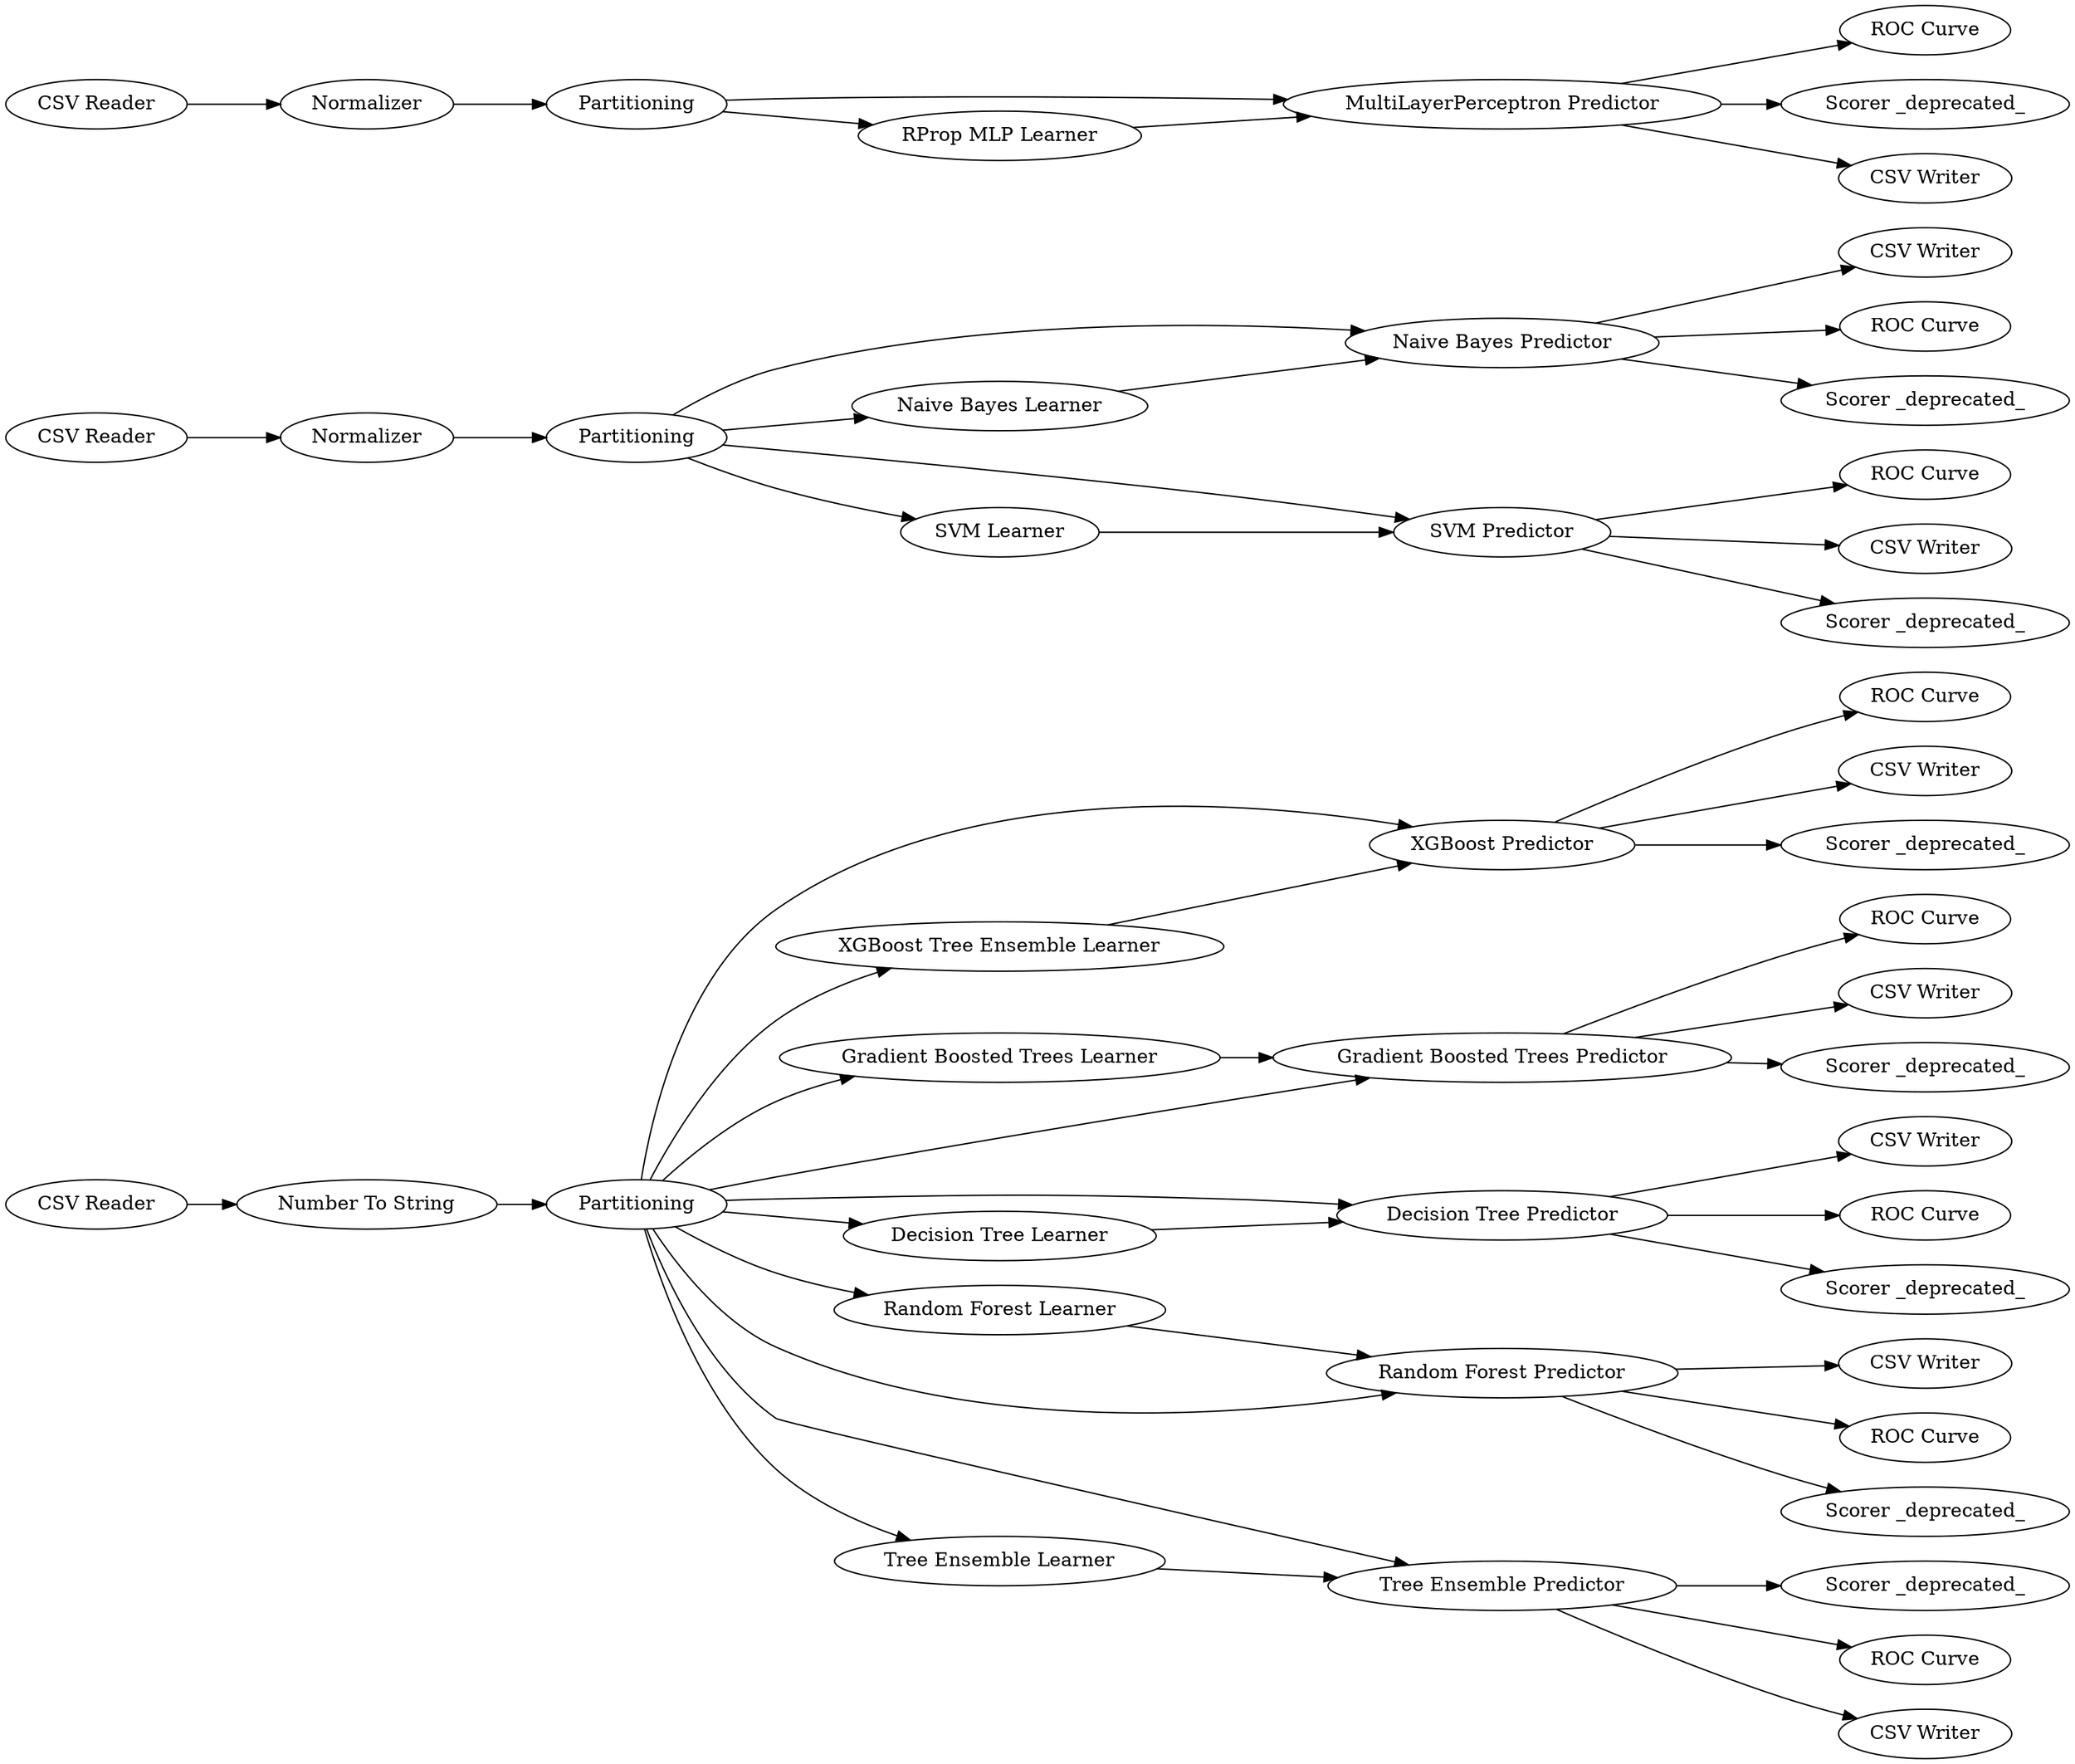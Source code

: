 digraph {
	392 -> 393
	383 -> 382
	430 -> 438
	381 -> 370
	381 -> 383
	452 -> 434
	450 -> 452
	447 -> 448
	366 -> 367
	451 -> 450
	380 -> 381
	430 -> 453
	382 -> 388
	432 -> 454
	430 -> 440
	434 -> 444
	428 -> 435
	369 -> 387
	452 -> 432
	370 -> 392
	381 -> 369
	392 -> 410
	381 -> 429
	448 -> 428
	381 -> 430
	367 -> 426
	448 -> 427
	431 -> 432
	367 -> 385
	432 -> 441
	434 -> 445
	427 -> 428
	449 -> 447
	382 -> 424
	434 -> 446
	452 -> 431
	368 -> 369
	452 -> 433
	392 -> 390
	381 -> 366
	432 -> 443
	381 -> 368
	429 -> 430
	381 -> 392
	379 -> 380
	428 -> 436
	382 -> 389
	369 -> 386
	369 -> 425
	433 -> 434
	381 -> 367
	428 -> 437
	367 -> 384
	381 -> 382
	449 [label="CSV Reader"]
	432 [label="SVM Predictor"]
	367 [label="Random Forest Predictor"]
	379 [label="CSV Reader"]
	381 [label=Partitioning]
	431 [label="SVM Learner"]
	383 [label="Gradient Boosted Trees Learner"]
	384 [label="Scorer _deprecated_"]
	426 [label="CSV Writer"]
	440 [label="Scorer _deprecated_"]
	438 [label="CSV Writer"]
	366 [label="Random Forest Learner"]
	448 [label=Partitioning]
	436 [label="Scorer _deprecated_"]
	443 [label="Scorer _deprecated_"]
	425 [label="CSV Writer"]
	454 [label="ROC Curve"]
	424 [label="CSV Writer"]
	451 [label="CSV Reader"]
	392 [label="XGBoost Predictor"]
	390 [label="Scorer _deprecated_"]
	386 [label="ROC Curve"]
	437 [label="CSV Writer"]
	450 [label=Normalizer]
	428 [label="MultiLayerPerceptron Predictor"]
	427 [label="RProp MLP Learner"]
	434 [label="Naive Bayes Predictor"]
	433 [label="Naive Bayes Learner"]
	429 [label="Decision Tree Learner"]
	446 [label="Scorer _deprecated_"]
	385 [label="ROC Curve"]
	382 [label="Gradient Boosted Trees Predictor"]
	430 [label="Decision Tree Predictor"]
	369 [label="Tree Ensemble Predictor"]
	388 [label="ROC Curve"]
	453 [label="ROC Curve"]
	368 [label="Tree Ensemble Learner"]
	452 [label=Partitioning]
	435 [label="ROC Curve"]
	370 [label="XGBoost Tree Ensemble Learner"]
	380 [label="Number To String"]
	441 [label="CSV Writer"]
	389 [label="Scorer _deprecated_"]
	444 [label="CSV Writer"]
	410 [label="CSV Writer"]
	393 [label="ROC Curve"]
	445 [label="ROC Curve"]
	447 [label=Normalizer]
	387 [label="Scorer _deprecated_"]
	rankdir=LR
}
